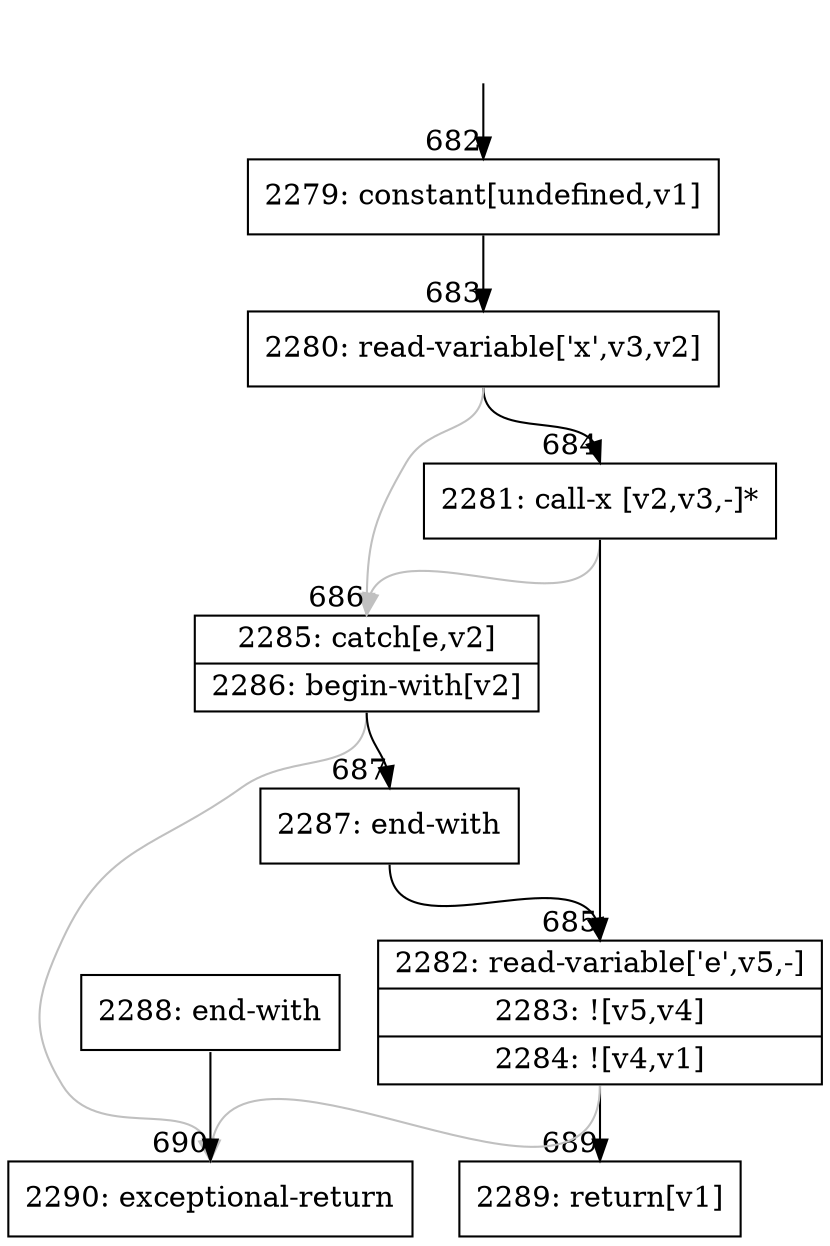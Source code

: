 digraph {
rankdir="TD"
BB_entry47[shape=none,label=""];
BB_entry47 -> BB682 [tailport=s, headport=n, headlabel="    682"]
BB682 [shape=record label="{2279: constant[undefined,v1]}" ] 
BB682 -> BB683 [tailport=s, headport=n, headlabel="      683"]
BB683 [shape=record label="{2280: read-variable['x',v3,v2]}" ] 
BB683 -> BB684 [tailport=s, headport=n, headlabel="      684"]
BB683 -> BB686 [tailport=s, headport=n, color=gray, headlabel="      686"]
BB684 [shape=record label="{2281: call-x [v2,v3,-]*}" ] 
BB684 -> BB685 [tailport=s, headport=n, headlabel="      685"]
BB684 -> BB686 [tailport=s, headport=n, color=gray]
BB685 [shape=record label="{2282: read-variable['e',v5,-]|2283: ![v5,v4]|2284: ![v4,v1]}" ] 
BB685 -> BB689 [tailport=s, headport=n, headlabel="      689"]
BB685 -> BB690 [tailport=s, headport=n, color=gray, headlabel="      690"]
BB686 [shape=record label="{2285: catch[e,v2]|2286: begin-with[v2]}" ] 
BB686 -> BB687 [tailport=s, headport=n, headlabel="      687"]
BB686 -> BB690 [tailport=s, headport=n, color=gray]
BB687 [shape=record label="{2287: end-with}" ] 
BB687 -> BB685 [tailport=s, headport=n]
BB688 [shape=record label="{2288: end-with}" ] 
BB688 -> BB690 [tailport=s, headport=n]
BB689 [shape=record label="{2289: return[v1]}" ] 
BB690 [shape=record label="{2290: exceptional-return}" ] 
//#$~ 743
}
